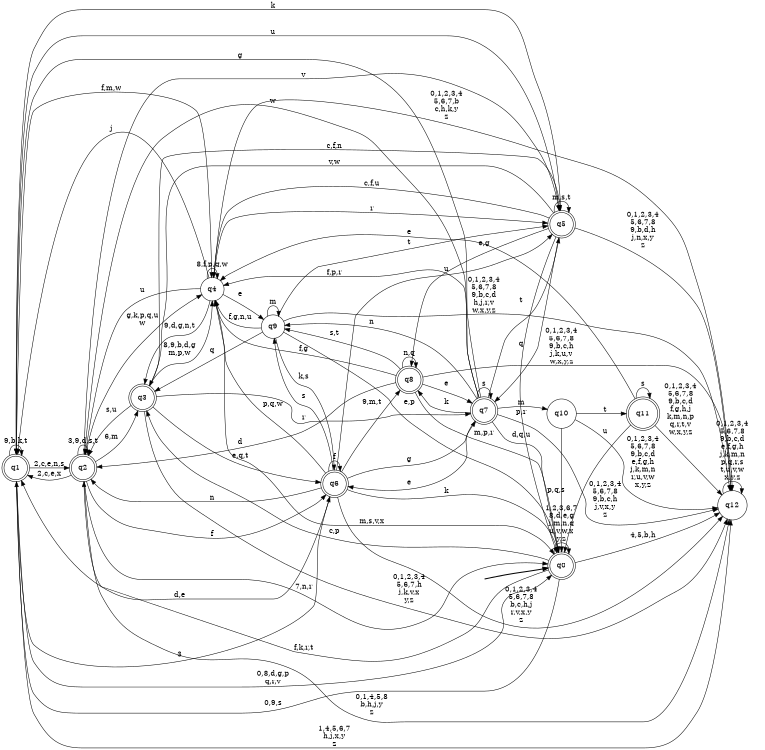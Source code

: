 digraph BlueStar {
__start0 [style = invis, shape = none, label = "", width = 0, height = 0];

rankdir=LR;
size="8,5";

s0 [style="rounded,filled", color="black", fillcolor="white" shape="doublecircle", label="q0"];
s1 [style="rounded,filled", color="black", fillcolor="white" shape="doublecircle", label="q1"];
s2 [style="rounded,filled", color="black", fillcolor="white" shape="doublecircle", label="q2"];
s3 [style="rounded,filled", color="black", fillcolor="white" shape="doublecircle", label="q3"];
s4 [style="filled", color="black", fillcolor="white" shape="circle", label="q4"];
s5 [style="rounded,filled", color="black", fillcolor="white" shape="doublecircle", label="q5"];
s6 [style="rounded,filled", color="black", fillcolor="white" shape="doublecircle", label="q6"];
s7 [style="rounded,filled", color="black", fillcolor="white" shape="doublecircle", label="q7"];
s8 [style="rounded,filled", color="black", fillcolor="white" shape="doublecircle", label="q8"];
s9 [style="filled", color="black", fillcolor="white" shape="circle", label="q9"];
s10 [style="filled", color="black", fillcolor="white" shape="circle", label="q10"];
s11 [style="rounded,filled", color="black", fillcolor="white" shape="doublecircle", label="q11"];
s12 [style="filled", color="black", fillcolor="white" shape="circle", label="q12"];
subgraph cluster_main { 
	graph [pad=".75", ranksep="0.15", nodesep="0.15"];
	 style=invis; 
	__start0 -> s0 [penwidth=2];
}
s0 -> s0 [label="1,2,3,6,7\n8,d,e,g\nj,m,n,q\nu,v,w,x\ny,z"];
s0 -> s1 [label="0,9,s"];
s0 -> s2 [label="f,k,r,t"];
s0 -> s3 [label="c,p"];
s0 -> s12 [label="4,5,b,h"];
s1 -> s0 [label="0,8,d,g,p\nq,r,v"];
s1 -> s1 [label="9,b,k,t"];
s1 -> s2 [label="2,c,e,n,s"];
s1 -> s4 [label="f,m,w"];
s1 -> s5 [label="u"];
s1 -> s6 [label="3"];
s1 -> s12 [label="1,4,5,6,7\nh,j,x,y\nz"];
s2 -> s0 [label="7,n,r"];
s2 -> s1 [label="2,c,e,x"];
s2 -> s2 [label="3,9,d,s,t"];
s2 -> s3 [label="6,m"];
s2 -> s4 [label="g,k,p,q,u\nw"];
s2 -> s5 [label="v"];
s2 -> s6 [label="f"];
s2 -> s12 [label="0,1,4,5,8\nb,h,j,y\nz"];
s3 -> s2 [label="s,u"];
s3 -> s4 [label="8,9,b,d,g\nm,p,w"];
s3 -> s5 [label="c,f,n"];
s3 -> s6 [label="e,q,t"];
s3 -> s7 [label="r"];
s3 -> s12 [label="0,1,2,3,4\n5,6,7,h\nj,k,v,x\ny,z"];
s4 -> s0 [label="m,s,v,x"];
s4 -> s1 [label="j"];
s4 -> s2 [label="u"];
s4 -> s3 [label="9,d,g,n,t"];
s4 -> s4 [label="8,f,p,q,w"];
s4 -> s5 [label="r"];
s4 -> s9 [label="e"];
s4 -> s12 [label="0,1,2,3,4\n5,6,7,b\nc,h,k,y\nz"];
s5 -> s0 [label="p,r"];
s5 -> s1 [label="k"];
s5 -> s3 [label="v,w"];
s5 -> s4 [label="c,f,u"];
s5 -> s5 [label="m,s,t"];
s5 -> s7 [label="q"];
s5 -> s8 [label="e,g"];
s5 -> s12 [label="0,1,2,3,4\n5,6,7,8\n9,b,d,h\nj,n,x,y\nz"];
s6 -> s0 [label="k"];
s6 -> s1 [label="d,e"];
s6 -> s2 [label="n"];
s6 -> s4 [label="p,q,w"];
s6 -> s5 [label="u"];
s6 -> s6 [label="f"];
s6 -> s7 [label="g"];
s6 -> s8 [label="9,m,t"];
s6 -> s9 [label="s"];
s6 -> s12 [label="0,1,2,3,4\n5,6,7,8\nb,c,h,j\nr,v,x,y\nz"];
s7 -> s0 [label="d,q,u"];
s7 -> s1 [label="g"];
s7 -> s2 [label="w"];
s7 -> s4 [label="f,p,r"];
s7 -> s5 [label="t"];
s7 -> s6 [label="e"];
s7 -> s7 [label="s"];
s7 -> s8 [label="k"];
s7 -> s9 [label="n"];
s7 -> s10 [label="m"];
s7 -> s12 [label="0,1,2,3,4\n5,6,7,8\n9,b,c,h\nj,v,x,y\nz"];
s8 -> s0 [label="m,p,r"];
s8 -> s2 [label="d"];
s8 -> s4 [label="f,g"];
s8 -> s7 [label="e"];
s8 -> s8 [label="n,q"];
s8 -> s9 [label="s,t"];
s8 -> s12 [label="0,1,2,3,4\n5,6,7,8\n9,b,c,h\nj,k,u,v\nw,x,y,z"];
s9 -> s0 [label="e,p"];
s9 -> s3 [label="q"];
s9 -> s4 [label="f,g,n,u"];
s9 -> s5 [label="t"];
s9 -> s6 [label="k,s"];
s9 -> s9 [label="m"];
s9 -> s12 [label="0,1,2,3,4\n5,6,7,8\n9,b,c,d\nh,j,r,v\nw,x,y,z"];
s10 -> s0 [label="p,q,s"];
s10 -> s11 [label="t"];
s10 -> s12 [label="0,1,2,3,4\n5,6,7,8\n9,b,c,d\ne,f,g,h\nj,k,m,n\nr,u,v,w\nx,y,z"];
s11 -> s0 [label="u"];
s11 -> s4 [label="e"];
s11 -> s11 [label="s"];
s11 -> s12 [label="0,1,2,3,4\n5,6,7,8\n9,b,c,d\nf,g,h,j\nk,m,n,p\nq,r,t,v\nw,x,y,z"];
s12 -> s12 [label="0,1,2,3,4\n5,6,7,8\n9,b,c,d\ne,f,g,h\nj,k,m,n\np,q,r,s\nt,u,v,w\nx,y,z"];

}